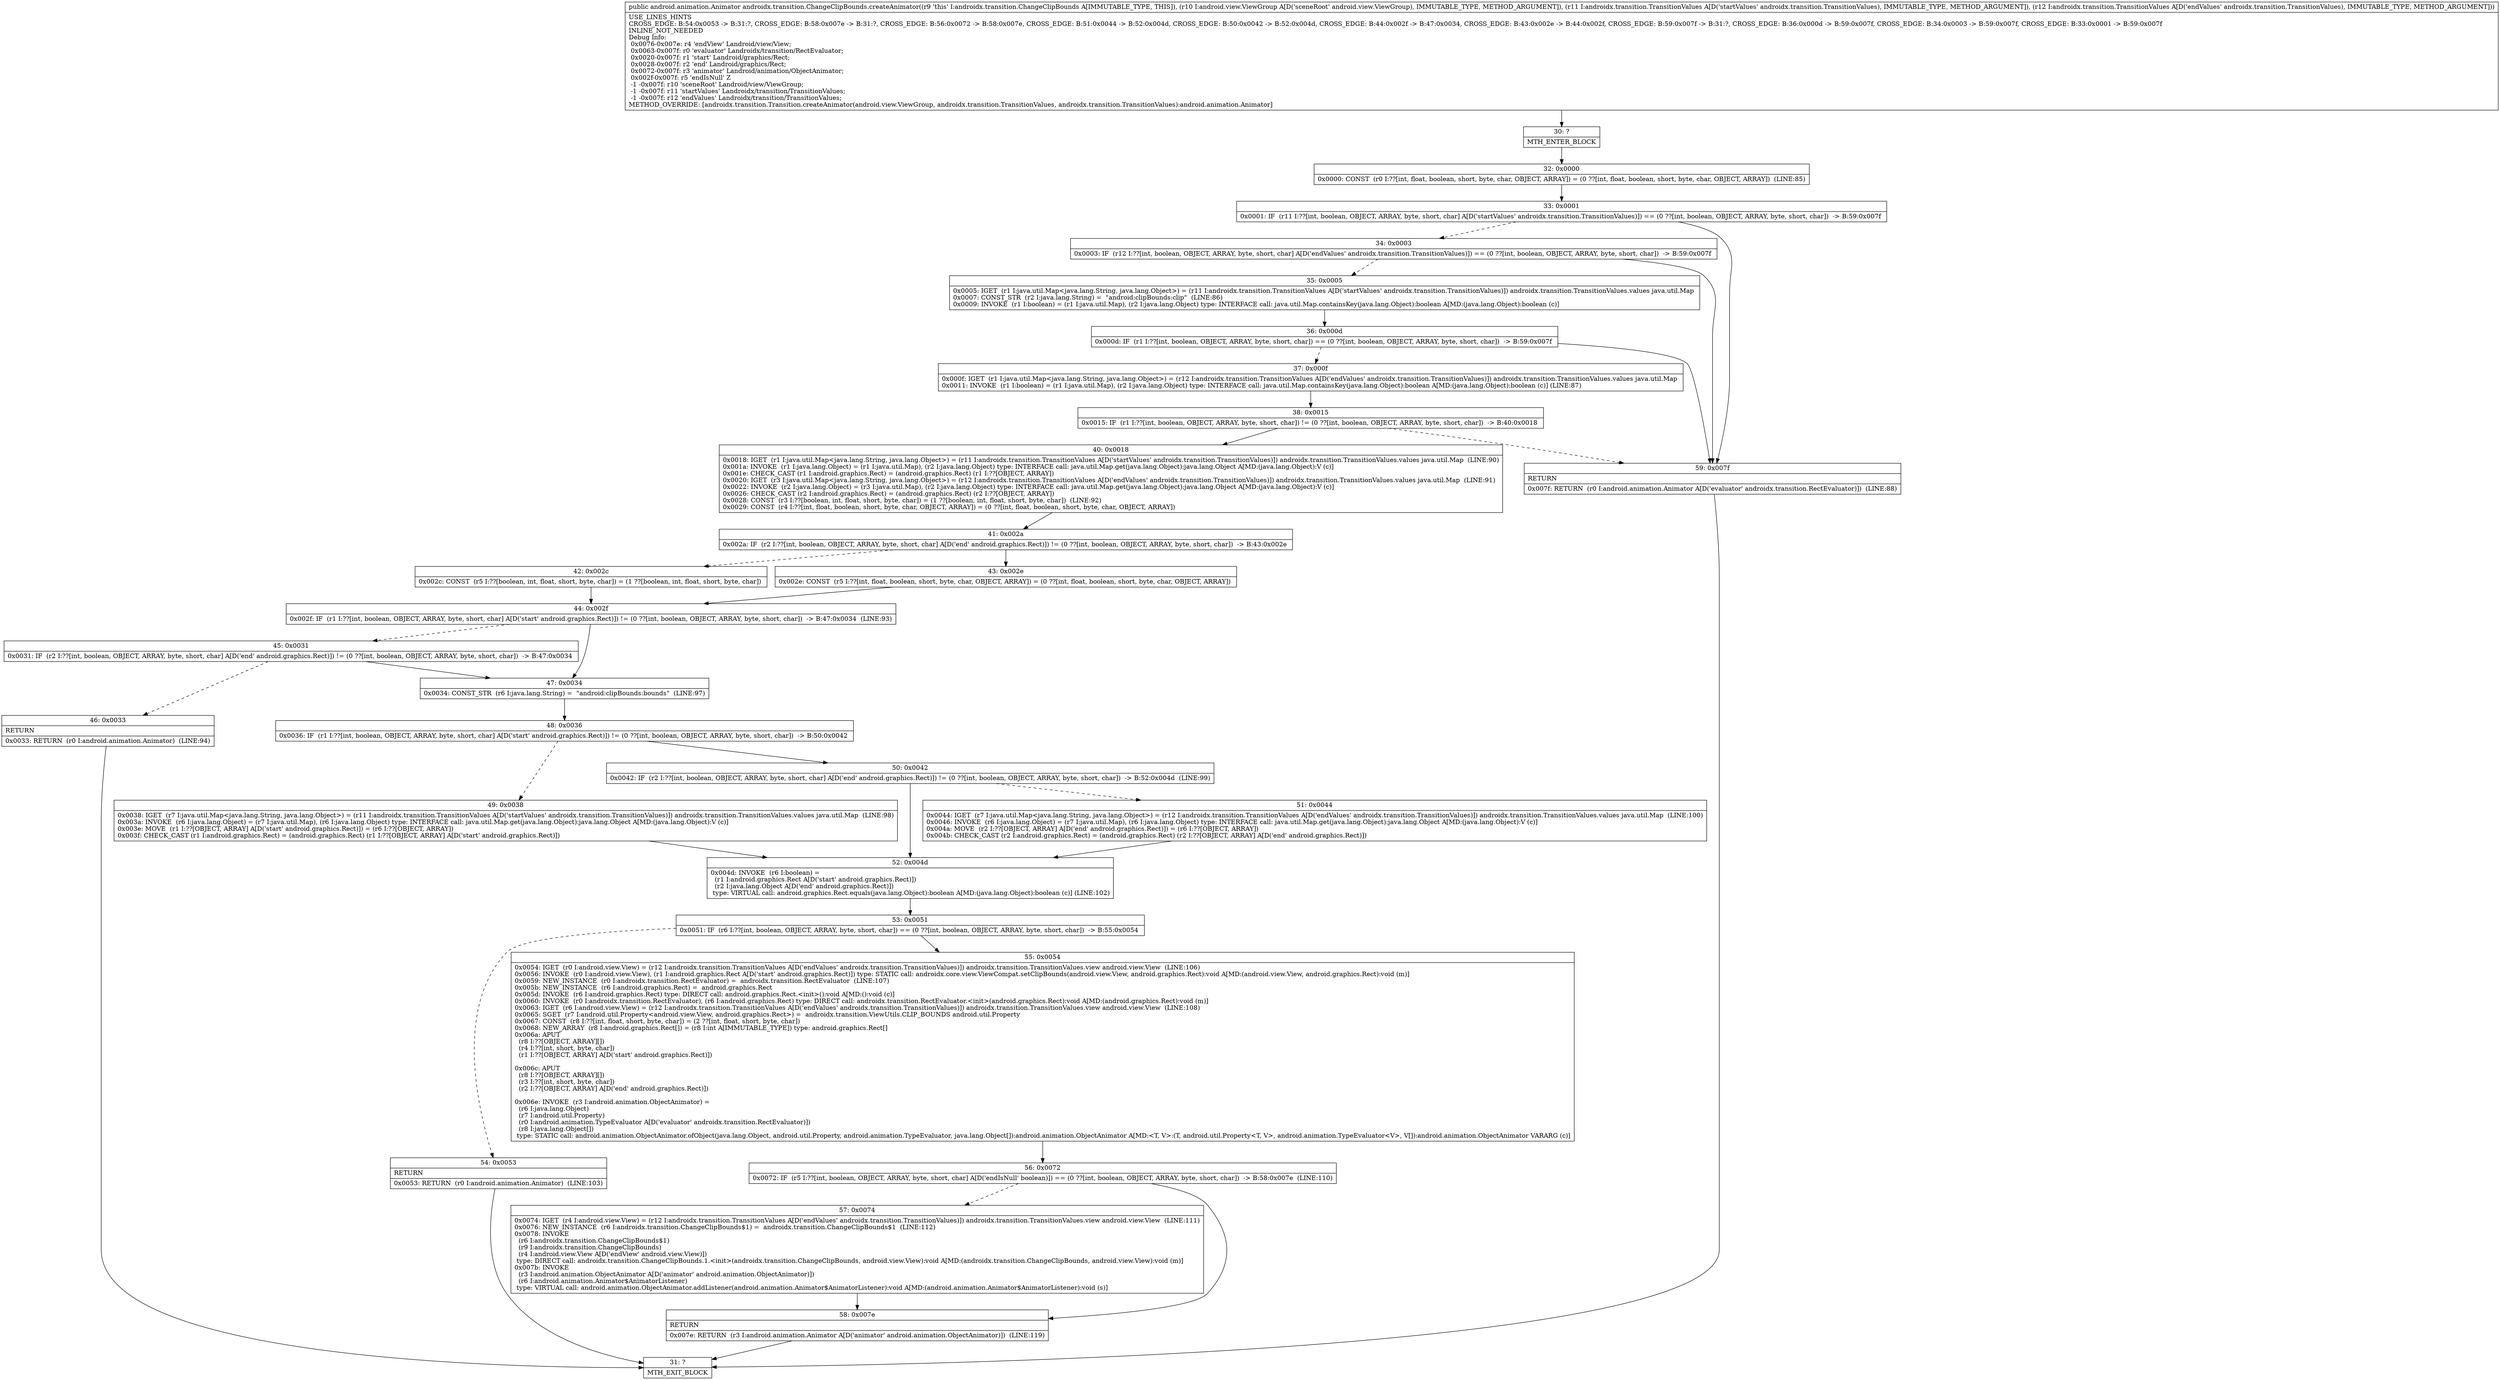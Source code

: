 digraph "CFG forandroidx.transition.ChangeClipBounds.createAnimator(Landroid\/view\/ViewGroup;Landroidx\/transition\/TransitionValues;Landroidx\/transition\/TransitionValues;)Landroid\/animation\/Animator;" {
Node_30 [shape=record,label="{30\:\ ?|MTH_ENTER_BLOCK\l}"];
Node_32 [shape=record,label="{32\:\ 0x0000|0x0000: CONST  (r0 I:??[int, float, boolean, short, byte, char, OBJECT, ARRAY]) = (0 ??[int, float, boolean, short, byte, char, OBJECT, ARRAY])  (LINE:85)\l}"];
Node_33 [shape=record,label="{33\:\ 0x0001|0x0001: IF  (r11 I:??[int, boolean, OBJECT, ARRAY, byte, short, char] A[D('startValues' androidx.transition.TransitionValues)]) == (0 ??[int, boolean, OBJECT, ARRAY, byte, short, char])  \-\> B:59:0x007f \l}"];
Node_34 [shape=record,label="{34\:\ 0x0003|0x0003: IF  (r12 I:??[int, boolean, OBJECT, ARRAY, byte, short, char] A[D('endValues' androidx.transition.TransitionValues)]) == (0 ??[int, boolean, OBJECT, ARRAY, byte, short, char])  \-\> B:59:0x007f \l}"];
Node_35 [shape=record,label="{35\:\ 0x0005|0x0005: IGET  (r1 I:java.util.Map\<java.lang.String, java.lang.Object\>) = (r11 I:androidx.transition.TransitionValues A[D('startValues' androidx.transition.TransitionValues)]) androidx.transition.TransitionValues.values java.util.Map \l0x0007: CONST_STR  (r2 I:java.lang.String) =  \"android:clipBounds:clip\"  (LINE:86)\l0x0009: INVOKE  (r1 I:boolean) = (r1 I:java.util.Map), (r2 I:java.lang.Object) type: INTERFACE call: java.util.Map.containsKey(java.lang.Object):boolean A[MD:(java.lang.Object):boolean (c)]\l}"];
Node_36 [shape=record,label="{36\:\ 0x000d|0x000d: IF  (r1 I:??[int, boolean, OBJECT, ARRAY, byte, short, char]) == (0 ??[int, boolean, OBJECT, ARRAY, byte, short, char])  \-\> B:59:0x007f \l}"];
Node_37 [shape=record,label="{37\:\ 0x000f|0x000f: IGET  (r1 I:java.util.Map\<java.lang.String, java.lang.Object\>) = (r12 I:androidx.transition.TransitionValues A[D('endValues' androidx.transition.TransitionValues)]) androidx.transition.TransitionValues.values java.util.Map \l0x0011: INVOKE  (r1 I:boolean) = (r1 I:java.util.Map), (r2 I:java.lang.Object) type: INTERFACE call: java.util.Map.containsKey(java.lang.Object):boolean A[MD:(java.lang.Object):boolean (c)] (LINE:87)\l}"];
Node_38 [shape=record,label="{38\:\ 0x0015|0x0015: IF  (r1 I:??[int, boolean, OBJECT, ARRAY, byte, short, char]) != (0 ??[int, boolean, OBJECT, ARRAY, byte, short, char])  \-\> B:40:0x0018 \l}"];
Node_40 [shape=record,label="{40\:\ 0x0018|0x0018: IGET  (r1 I:java.util.Map\<java.lang.String, java.lang.Object\>) = (r11 I:androidx.transition.TransitionValues A[D('startValues' androidx.transition.TransitionValues)]) androidx.transition.TransitionValues.values java.util.Map  (LINE:90)\l0x001a: INVOKE  (r1 I:java.lang.Object) = (r1 I:java.util.Map), (r2 I:java.lang.Object) type: INTERFACE call: java.util.Map.get(java.lang.Object):java.lang.Object A[MD:(java.lang.Object):V (c)]\l0x001e: CHECK_CAST (r1 I:android.graphics.Rect) = (android.graphics.Rect) (r1 I:??[OBJECT, ARRAY]) \l0x0020: IGET  (r3 I:java.util.Map\<java.lang.String, java.lang.Object\>) = (r12 I:androidx.transition.TransitionValues A[D('endValues' androidx.transition.TransitionValues)]) androidx.transition.TransitionValues.values java.util.Map  (LINE:91)\l0x0022: INVOKE  (r2 I:java.lang.Object) = (r3 I:java.util.Map), (r2 I:java.lang.Object) type: INTERFACE call: java.util.Map.get(java.lang.Object):java.lang.Object A[MD:(java.lang.Object):V (c)]\l0x0026: CHECK_CAST (r2 I:android.graphics.Rect) = (android.graphics.Rect) (r2 I:??[OBJECT, ARRAY]) \l0x0028: CONST  (r3 I:??[boolean, int, float, short, byte, char]) = (1 ??[boolean, int, float, short, byte, char])  (LINE:92)\l0x0029: CONST  (r4 I:??[int, float, boolean, short, byte, char, OBJECT, ARRAY]) = (0 ??[int, float, boolean, short, byte, char, OBJECT, ARRAY]) \l}"];
Node_41 [shape=record,label="{41\:\ 0x002a|0x002a: IF  (r2 I:??[int, boolean, OBJECT, ARRAY, byte, short, char] A[D('end' android.graphics.Rect)]) != (0 ??[int, boolean, OBJECT, ARRAY, byte, short, char])  \-\> B:43:0x002e \l}"];
Node_42 [shape=record,label="{42\:\ 0x002c|0x002c: CONST  (r5 I:??[boolean, int, float, short, byte, char]) = (1 ??[boolean, int, float, short, byte, char]) \l}"];
Node_44 [shape=record,label="{44\:\ 0x002f|0x002f: IF  (r1 I:??[int, boolean, OBJECT, ARRAY, byte, short, char] A[D('start' android.graphics.Rect)]) != (0 ??[int, boolean, OBJECT, ARRAY, byte, short, char])  \-\> B:47:0x0034  (LINE:93)\l}"];
Node_45 [shape=record,label="{45\:\ 0x0031|0x0031: IF  (r2 I:??[int, boolean, OBJECT, ARRAY, byte, short, char] A[D('end' android.graphics.Rect)]) != (0 ??[int, boolean, OBJECT, ARRAY, byte, short, char])  \-\> B:47:0x0034 \l}"];
Node_46 [shape=record,label="{46\:\ 0x0033|RETURN\l|0x0033: RETURN  (r0 I:android.animation.Animator)  (LINE:94)\l}"];
Node_31 [shape=record,label="{31\:\ ?|MTH_EXIT_BLOCK\l}"];
Node_47 [shape=record,label="{47\:\ 0x0034|0x0034: CONST_STR  (r6 I:java.lang.String) =  \"android:clipBounds:bounds\"  (LINE:97)\l}"];
Node_48 [shape=record,label="{48\:\ 0x0036|0x0036: IF  (r1 I:??[int, boolean, OBJECT, ARRAY, byte, short, char] A[D('start' android.graphics.Rect)]) != (0 ??[int, boolean, OBJECT, ARRAY, byte, short, char])  \-\> B:50:0x0042 \l}"];
Node_49 [shape=record,label="{49\:\ 0x0038|0x0038: IGET  (r7 I:java.util.Map\<java.lang.String, java.lang.Object\>) = (r11 I:androidx.transition.TransitionValues A[D('startValues' androidx.transition.TransitionValues)]) androidx.transition.TransitionValues.values java.util.Map  (LINE:98)\l0x003a: INVOKE  (r6 I:java.lang.Object) = (r7 I:java.util.Map), (r6 I:java.lang.Object) type: INTERFACE call: java.util.Map.get(java.lang.Object):java.lang.Object A[MD:(java.lang.Object):V (c)]\l0x003e: MOVE  (r1 I:??[OBJECT, ARRAY] A[D('start' android.graphics.Rect)]) = (r6 I:??[OBJECT, ARRAY]) \l0x003f: CHECK_CAST (r1 I:android.graphics.Rect) = (android.graphics.Rect) (r1 I:??[OBJECT, ARRAY] A[D('start' android.graphics.Rect)]) \l}"];
Node_52 [shape=record,label="{52\:\ 0x004d|0x004d: INVOKE  (r6 I:boolean) = \l  (r1 I:android.graphics.Rect A[D('start' android.graphics.Rect)])\l  (r2 I:java.lang.Object A[D('end' android.graphics.Rect)])\l type: VIRTUAL call: android.graphics.Rect.equals(java.lang.Object):boolean A[MD:(java.lang.Object):boolean (c)] (LINE:102)\l}"];
Node_53 [shape=record,label="{53\:\ 0x0051|0x0051: IF  (r6 I:??[int, boolean, OBJECT, ARRAY, byte, short, char]) == (0 ??[int, boolean, OBJECT, ARRAY, byte, short, char])  \-\> B:55:0x0054 \l}"];
Node_54 [shape=record,label="{54\:\ 0x0053|RETURN\l|0x0053: RETURN  (r0 I:android.animation.Animator)  (LINE:103)\l}"];
Node_55 [shape=record,label="{55\:\ 0x0054|0x0054: IGET  (r0 I:android.view.View) = (r12 I:androidx.transition.TransitionValues A[D('endValues' androidx.transition.TransitionValues)]) androidx.transition.TransitionValues.view android.view.View  (LINE:106)\l0x0056: INVOKE  (r0 I:android.view.View), (r1 I:android.graphics.Rect A[D('start' android.graphics.Rect)]) type: STATIC call: androidx.core.view.ViewCompat.setClipBounds(android.view.View, android.graphics.Rect):void A[MD:(android.view.View, android.graphics.Rect):void (m)]\l0x0059: NEW_INSTANCE  (r0 I:androidx.transition.RectEvaluator) =  androidx.transition.RectEvaluator  (LINE:107)\l0x005b: NEW_INSTANCE  (r6 I:android.graphics.Rect) =  android.graphics.Rect \l0x005d: INVOKE  (r6 I:android.graphics.Rect) type: DIRECT call: android.graphics.Rect.\<init\>():void A[MD:():void (c)]\l0x0060: INVOKE  (r0 I:androidx.transition.RectEvaluator), (r6 I:android.graphics.Rect) type: DIRECT call: androidx.transition.RectEvaluator.\<init\>(android.graphics.Rect):void A[MD:(android.graphics.Rect):void (m)]\l0x0063: IGET  (r6 I:android.view.View) = (r12 I:androidx.transition.TransitionValues A[D('endValues' androidx.transition.TransitionValues)]) androidx.transition.TransitionValues.view android.view.View  (LINE:108)\l0x0065: SGET  (r7 I:android.util.Property\<android.view.View, android.graphics.Rect\>) =  androidx.transition.ViewUtils.CLIP_BOUNDS android.util.Property \l0x0067: CONST  (r8 I:??[int, float, short, byte, char]) = (2 ??[int, float, short, byte, char]) \l0x0068: NEW_ARRAY  (r8 I:android.graphics.Rect[]) = (r8 I:int A[IMMUTABLE_TYPE]) type: android.graphics.Rect[] \l0x006a: APUT  \l  (r8 I:??[OBJECT, ARRAY][])\l  (r4 I:??[int, short, byte, char])\l  (r1 I:??[OBJECT, ARRAY] A[D('start' android.graphics.Rect)])\l \l0x006c: APUT  \l  (r8 I:??[OBJECT, ARRAY][])\l  (r3 I:??[int, short, byte, char])\l  (r2 I:??[OBJECT, ARRAY] A[D('end' android.graphics.Rect)])\l \l0x006e: INVOKE  (r3 I:android.animation.ObjectAnimator) = \l  (r6 I:java.lang.Object)\l  (r7 I:android.util.Property)\l  (r0 I:android.animation.TypeEvaluator A[D('evaluator' androidx.transition.RectEvaluator)])\l  (r8 I:java.lang.Object[])\l type: STATIC call: android.animation.ObjectAnimator.ofObject(java.lang.Object, android.util.Property, android.animation.TypeEvaluator, java.lang.Object[]):android.animation.ObjectAnimator A[MD:\<T, V\>:(T, android.util.Property\<T, V\>, android.animation.TypeEvaluator\<V\>, V[]):android.animation.ObjectAnimator VARARG (c)]\l}"];
Node_56 [shape=record,label="{56\:\ 0x0072|0x0072: IF  (r5 I:??[int, boolean, OBJECT, ARRAY, byte, short, char] A[D('endIsNull' boolean)]) == (0 ??[int, boolean, OBJECT, ARRAY, byte, short, char])  \-\> B:58:0x007e  (LINE:110)\l}"];
Node_57 [shape=record,label="{57\:\ 0x0074|0x0074: IGET  (r4 I:android.view.View) = (r12 I:androidx.transition.TransitionValues A[D('endValues' androidx.transition.TransitionValues)]) androidx.transition.TransitionValues.view android.view.View  (LINE:111)\l0x0076: NEW_INSTANCE  (r6 I:androidx.transition.ChangeClipBounds$1) =  androidx.transition.ChangeClipBounds$1  (LINE:112)\l0x0078: INVOKE  \l  (r6 I:androidx.transition.ChangeClipBounds$1)\l  (r9 I:androidx.transition.ChangeClipBounds)\l  (r4 I:android.view.View A[D('endView' android.view.View)])\l type: DIRECT call: androidx.transition.ChangeClipBounds.1.\<init\>(androidx.transition.ChangeClipBounds, android.view.View):void A[MD:(androidx.transition.ChangeClipBounds, android.view.View):void (m)]\l0x007b: INVOKE  \l  (r3 I:android.animation.ObjectAnimator A[D('animator' android.animation.ObjectAnimator)])\l  (r6 I:android.animation.Animator$AnimatorListener)\l type: VIRTUAL call: android.animation.ObjectAnimator.addListener(android.animation.Animator$AnimatorListener):void A[MD:(android.animation.Animator$AnimatorListener):void (s)]\l}"];
Node_58 [shape=record,label="{58\:\ 0x007e|RETURN\l|0x007e: RETURN  (r3 I:android.animation.Animator A[D('animator' android.animation.ObjectAnimator)])  (LINE:119)\l}"];
Node_50 [shape=record,label="{50\:\ 0x0042|0x0042: IF  (r2 I:??[int, boolean, OBJECT, ARRAY, byte, short, char] A[D('end' android.graphics.Rect)]) != (0 ??[int, boolean, OBJECT, ARRAY, byte, short, char])  \-\> B:52:0x004d  (LINE:99)\l}"];
Node_51 [shape=record,label="{51\:\ 0x0044|0x0044: IGET  (r7 I:java.util.Map\<java.lang.String, java.lang.Object\>) = (r12 I:androidx.transition.TransitionValues A[D('endValues' androidx.transition.TransitionValues)]) androidx.transition.TransitionValues.values java.util.Map  (LINE:100)\l0x0046: INVOKE  (r6 I:java.lang.Object) = (r7 I:java.util.Map), (r6 I:java.lang.Object) type: INTERFACE call: java.util.Map.get(java.lang.Object):java.lang.Object A[MD:(java.lang.Object):V (c)]\l0x004a: MOVE  (r2 I:??[OBJECT, ARRAY] A[D('end' android.graphics.Rect)]) = (r6 I:??[OBJECT, ARRAY]) \l0x004b: CHECK_CAST (r2 I:android.graphics.Rect) = (android.graphics.Rect) (r2 I:??[OBJECT, ARRAY] A[D('end' android.graphics.Rect)]) \l}"];
Node_43 [shape=record,label="{43\:\ 0x002e|0x002e: CONST  (r5 I:??[int, float, boolean, short, byte, char, OBJECT, ARRAY]) = (0 ??[int, float, boolean, short, byte, char, OBJECT, ARRAY]) \l}"];
Node_59 [shape=record,label="{59\:\ 0x007f|RETURN\l|0x007f: RETURN  (r0 I:android.animation.Animator A[D('evaluator' androidx.transition.RectEvaluator)])  (LINE:88)\l}"];
MethodNode[shape=record,label="{public android.animation.Animator androidx.transition.ChangeClipBounds.createAnimator((r9 'this' I:androidx.transition.ChangeClipBounds A[IMMUTABLE_TYPE, THIS]), (r10 I:android.view.ViewGroup A[D('sceneRoot' android.view.ViewGroup), IMMUTABLE_TYPE, METHOD_ARGUMENT]), (r11 I:androidx.transition.TransitionValues A[D('startValues' androidx.transition.TransitionValues), IMMUTABLE_TYPE, METHOD_ARGUMENT]), (r12 I:androidx.transition.TransitionValues A[D('endValues' androidx.transition.TransitionValues), IMMUTABLE_TYPE, METHOD_ARGUMENT]))  | USE_LINES_HINTS\lCROSS_EDGE: B:54:0x0053 \-\> B:31:?, CROSS_EDGE: B:58:0x007e \-\> B:31:?, CROSS_EDGE: B:56:0x0072 \-\> B:58:0x007e, CROSS_EDGE: B:51:0x0044 \-\> B:52:0x004d, CROSS_EDGE: B:50:0x0042 \-\> B:52:0x004d, CROSS_EDGE: B:44:0x002f \-\> B:47:0x0034, CROSS_EDGE: B:43:0x002e \-\> B:44:0x002f, CROSS_EDGE: B:59:0x007f \-\> B:31:?, CROSS_EDGE: B:36:0x000d \-\> B:59:0x007f, CROSS_EDGE: B:34:0x0003 \-\> B:59:0x007f, CROSS_EDGE: B:33:0x0001 \-\> B:59:0x007f\lINLINE_NOT_NEEDED\lDebug Info:\l  0x0076\-0x007e: r4 'endView' Landroid\/view\/View;\l  0x0063\-0x007f: r0 'evaluator' Landroidx\/transition\/RectEvaluator;\l  0x0020\-0x007f: r1 'start' Landroid\/graphics\/Rect;\l  0x0028\-0x007f: r2 'end' Landroid\/graphics\/Rect;\l  0x0072\-0x007f: r3 'animator' Landroid\/animation\/ObjectAnimator;\l  0x002f\-0x007f: r5 'endIsNull' Z\l  \-1 \-0x007f: r10 'sceneRoot' Landroid\/view\/ViewGroup;\l  \-1 \-0x007f: r11 'startValues' Landroidx\/transition\/TransitionValues;\l  \-1 \-0x007f: r12 'endValues' Landroidx\/transition\/TransitionValues;\lMETHOD_OVERRIDE: [androidx.transition.Transition.createAnimator(android.view.ViewGroup, androidx.transition.TransitionValues, androidx.transition.TransitionValues):android.animation.Animator]\l}"];
MethodNode -> Node_30;Node_30 -> Node_32;
Node_32 -> Node_33;
Node_33 -> Node_34[style=dashed];
Node_33 -> Node_59;
Node_34 -> Node_35[style=dashed];
Node_34 -> Node_59;
Node_35 -> Node_36;
Node_36 -> Node_37[style=dashed];
Node_36 -> Node_59;
Node_37 -> Node_38;
Node_38 -> Node_40;
Node_38 -> Node_59[style=dashed];
Node_40 -> Node_41;
Node_41 -> Node_42[style=dashed];
Node_41 -> Node_43;
Node_42 -> Node_44;
Node_44 -> Node_45[style=dashed];
Node_44 -> Node_47;
Node_45 -> Node_46[style=dashed];
Node_45 -> Node_47;
Node_46 -> Node_31;
Node_47 -> Node_48;
Node_48 -> Node_49[style=dashed];
Node_48 -> Node_50;
Node_49 -> Node_52;
Node_52 -> Node_53;
Node_53 -> Node_54[style=dashed];
Node_53 -> Node_55;
Node_54 -> Node_31;
Node_55 -> Node_56;
Node_56 -> Node_57[style=dashed];
Node_56 -> Node_58;
Node_57 -> Node_58;
Node_58 -> Node_31;
Node_50 -> Node_51[style=dashed];
Node_50 -> Node_52;
Node_51 -> Node_52;
Node_43 -> Node_44;
Node_59 -> Node_31;
}

